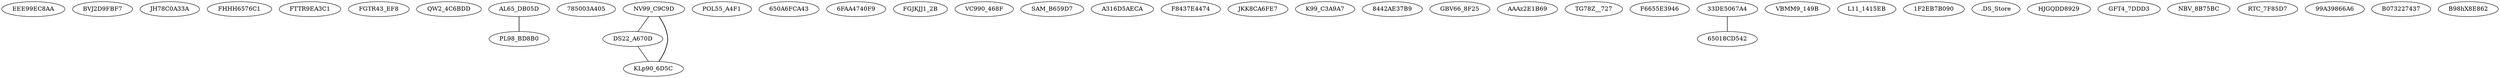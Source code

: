 strict graph  {
"./MALWR/EEE99EC8AA67B05407C01094184C33D2B5A44" [label=EEE99EC8AA];
"./MALWR/BVJ2D9FBF759F527AF373E34673DC3ACA462" [label=BVJ2D9FBF7];
"./MALWR/JH78C0A33A1B472A8C16123FD696A5CE5EBB" [label=JH78C0A33A];
"./MALWR/FHHH6576C196385407B0F7F4B1B537D88983" [label=FHHH6576C1];
"./MALWR/FTTR9EA3C16194CE354C244C1B74C46CD92E" [label=FTTR9EA3C1];
"./MALWR/FGTR43_EF8E0FB20E7228C7492CCDC59D87C690" [label=FGTR43_EF8];
"./MALWR/QW2_4C6BDDCCA2695D6202DF38708E14FC7E" [label=QW2_4C6BDD];
"./MALWR/AL65_DB05DF0498B59B42A8E493CF3C10C578" [label=AL65_DB05D];
"./MALWR/785003A405BC7A4EBCBB21DDB757BF3F" [label="785003A405"];
"./MALWR/NV99_C9C9DBF388A8D81D8CFB4D3FC05F8E4" [label=NV99_C9C9D];
"./MALWR/DS22_A670D13D4D014169C4080328B8FEB86" [label=DS22_A670D];
"./MALWR/POL55_A4F1ECC4D25B33395196B5D51A06790" [label=POL55_A4F1];
"./MALWR/650A6FCA433EE243391E4B4C11F09438" [label="650A6FCA43"];
"./MALWR/KLp90_6D5C8FC4B14559F73B6136D85B94198" [label=KLp90_6D5C];
"./MALWR/6FAA4740F99408D4D2DDDD0B09BBDEFD" [label="6FAA4740F9"];
"./MALWR/FGJKJJ1_2BA0D0083976A5C1E3315413CDCFFCD2" [label=FGJKJJ1_2B];
"./MALWR/VC990_468FF2C12CFFC7E5B2FE0EE6BB3B239E" [label=VC990_468F];
"./MALWR/SAM_B659D71AE168E774FAAF38DB30F4A84" [label=SAM_B659D7];
"./MALWR/A316D5AECA269CA865077E7FFF356E7D" [label=A316D5AECA];
"./MALWR/F8437E44748D2C3FCF84019766F4E6DC" [label=F8437E4474];
"./MALWR/JKK8CA6FE7A1315AF5AFEAC2961460A80569" [label=JKK8CA6FE7];
"./MALWR/K99_C3A9A7B026BFE0E55FF219FD6AA7D94" [label=K99_C3A9A7];
"./MALWR/8442AE37B91F279A9F06DE4C60B286A3" [label="8442AE37B9"];
"./MALWR/GBV66_8F259BB36E00D124963CFA9B86F502E" [label=GBV66_8F25];
"./MALWR/AAAz2E1B6940985A23E5639450F8391820655" [label=AAAz2E1B69];
"./MALWR/PL98_BD8B082B7711BC980252F988BB0CA936" [label=PL98_BD8B0];
"./MALWR/TG78Z__727A6800991EEAD454E53E8AF164A99C" [label=TG78Z__727];
"./MALWR/F6655E39465C2FF5B016980D918EA028" [label=F6655E3946];
"./MALWR/33DE5067A433A6EC5C328067DC18EC37" [label="33DE5067A4"];
"./MALWR/VBMM9_149B7BD7218AAB4E257D28469FDDB0D" [label=VBMM9_149B];
"./MALWR/L11_1415EB8519D13328091CC5C76A624E3D" [label=L11_1415EB];
"./MALWR/1F2EB7B090018D975E6D9B40868C94CA" [label="1F2EB7B090"];
"./MALWR/.DS_Store" [label=".DS_Store"];
"./MALWR/HJGQDD892986B2249B5214639ECC8AC0223" [label=HJGQDD8929];
"./MALWR/GFT4_7DDD3D72EAD03C7518F5D47650C8572" [label=GFT4_7DDD3];
"./MALWR/NBV_8B75BCBFF174C25A0161F30758509A44" [label=NBV_8B75BC];
"./MALWR/RTC_7F85D7F628CE62D1D8F7B39D8940472" [label=RTC_7F85D7];
"./MALWR/65018CD542145A3792BA09985734C12A" [label="65018CD542"];
"./MALWR/99A39866A657A10949FCB6D634BB30D5" [label="99A39866A6"];
"./MALWR/B07322743778B5868475DBE66EEDAC4F" [label=B073227437];
"./MALWR/B98hX8E8622C393D7E832D39E620EAD5D3B49" [label=B98hX8E862];
"./MALWR/AL65_DB05DF0498B59B42A8E493CF3C10C578" -- "./MALWR/PL98_BD8B082B7711BC980252F988BB0CA936"  [penwidth="1.2950119576358046"];
"./MALWR/NV99_C9C9DBF388A8D81D8CFB4D3FC05F8E4" -- "./MALWR/DS22_A670D13D4D014169C4080328B8FEB86"  [penwidth="1.0435684647302914"];
"./MALWR/NV99_C9C9DBF388A8D81D8CFB4D3FC05F8E4" -- "./MALWR/KLp90_6D5C8FC4B14559F73B6136D85B94198"  [penwidth="1.5000000000000004"];
"./MALWR/DS22_A670D13D4D014169C4080328B8FEB86" -- "./MALWR/KLp90_6D5C8FC4B14559F73B6136D85B94198"  [penwidth="1.0435684647302914"];
"./MALWR/33DE5067A433A6EC5C328067DC18EC37" -- "./MALWR/65018CD542145A3792BA09985734C12A"  [penwidth="1.1428571428571435"];
}
